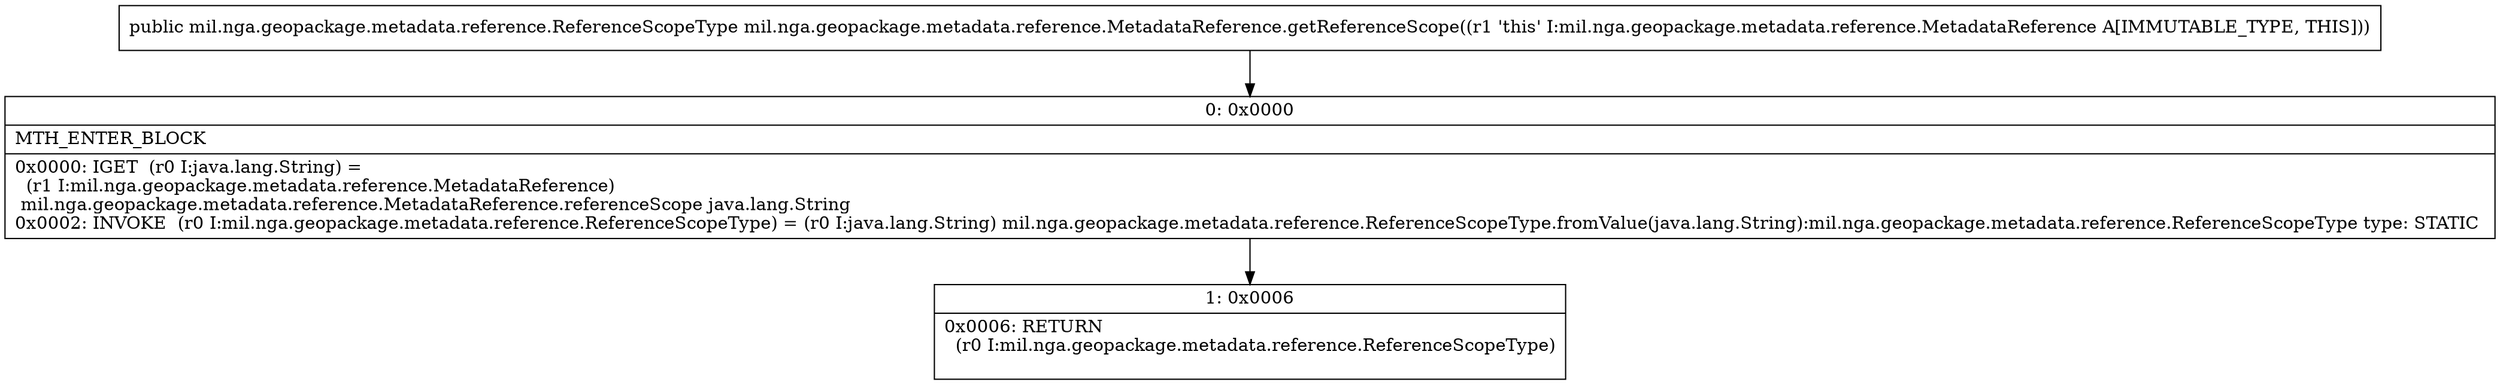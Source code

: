 digraph "CFG formil.nga.geopackage.metadata.reference.MetadataReference.getReferenceScope()Lmil\/nga\/geopackage\/metadata\/reference\/ReferenceScopeType;" {
Node_0 [shape=record,label="{0\:\ 0x0000|MTH_ENTER_BLOCK\l|0x0000: IGET  (r0 I:java.lang.String) = \l  (r1 I:mil.nga.geopackage.metadata.reference.MetadataReference)\l mil.nga.geopackage.metadata.reference.MetadataReference.referenceScope java.lang.String \l0x0002: INVOKE  (r0 I:mil.nga.geopackage.metadata.reference.ReferenceScopeType) = (r0 I:java.lang.String) mil.nga.geopackage.metadata.reference.ReferenceScopeType.fromValue(java.lang.String):mil.nga.geopackage.metadata.reference.ReferenceScopeType type: STATIC \l}"];
Node_1 [shape=record,label="{1\:\ 0x0006|0x0006: RETURN  \l  (r0 I:mil.nga.geopackage.metadata.reference.ReferenceScopeType)\l \l}"];
MethodNode[shape=record,label="{public mil.nga.geopackage.metadata.reference.ReferenceScopeType mil.nga.geopackage.metadata.reference.MetadataReference.getReferenceScope((r1 'this' I:mil.nga.geopackage.metadata.reference.MetadataReference A[IMMUTABLE_TYPE, THIS])) }"];
MethodNode -> Node_0;
Node_0 -> Node_1;
}

